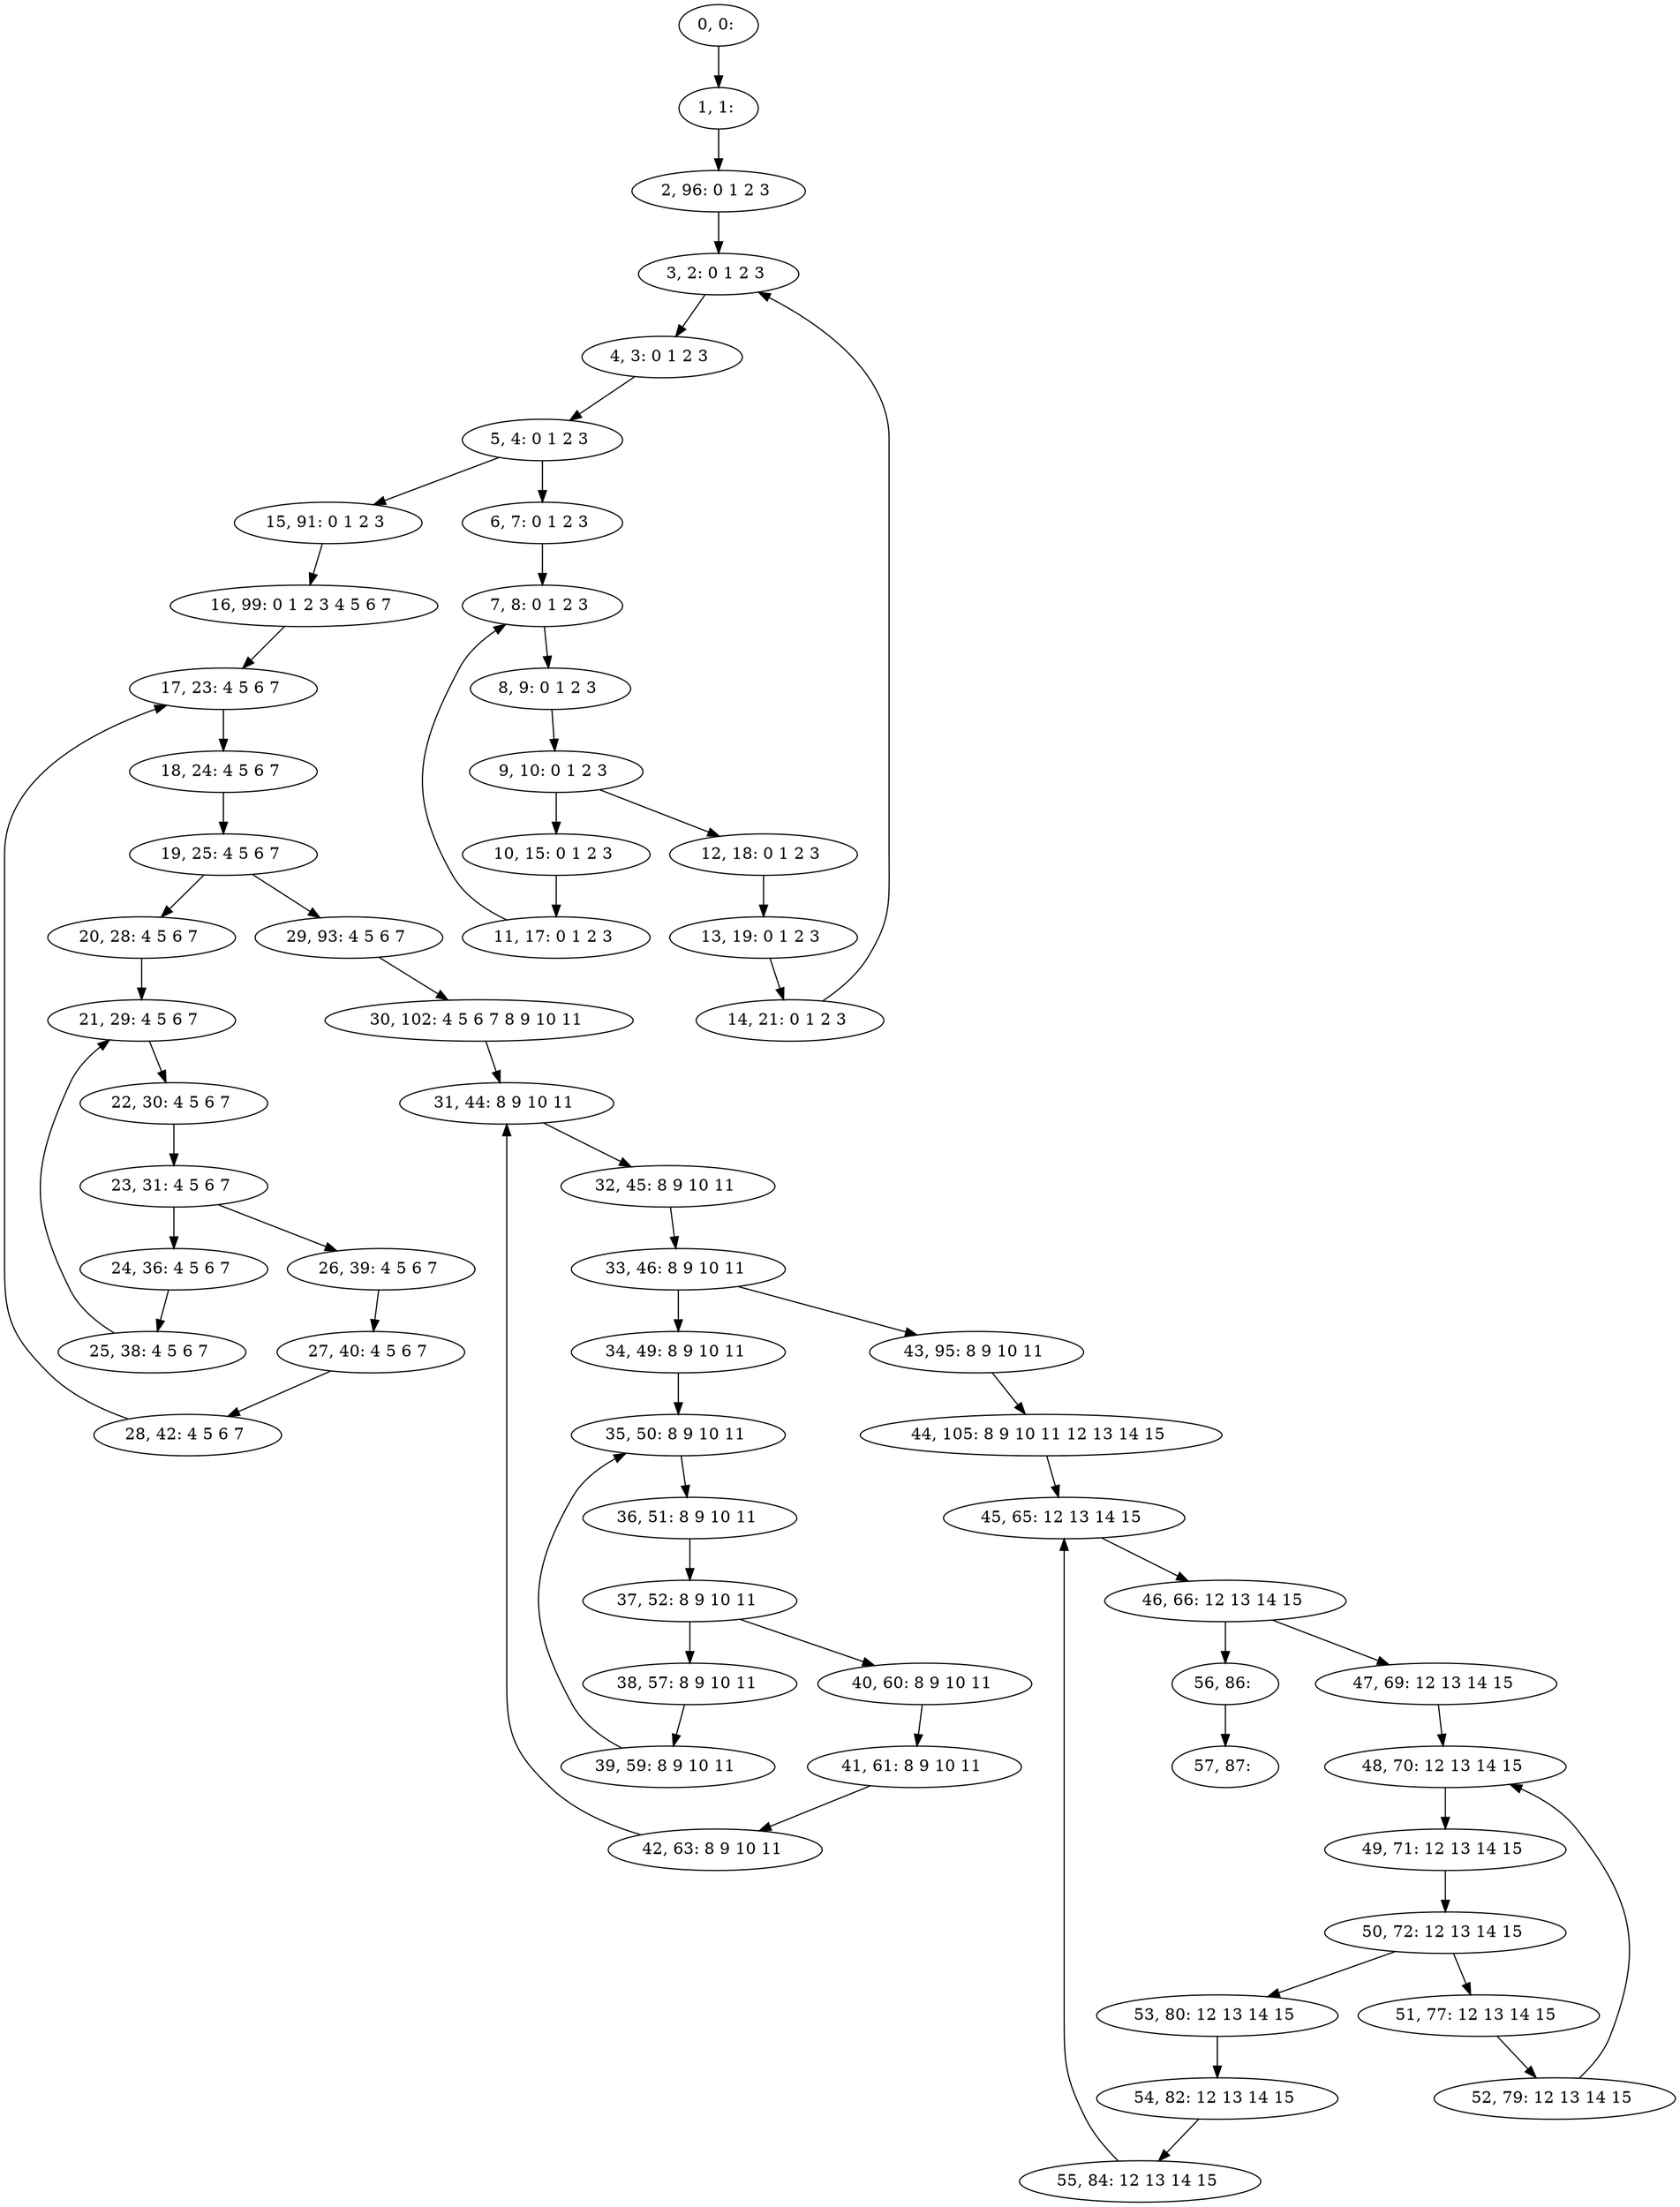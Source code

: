 digraph G {
0[label="0, 0: "];
1[label="1, 1: "];
2[label="2, 96: 0 1 2 3 "];
3[label="3, 2: 0 1 2 3 "];
4[label="4, 3: 0 1 2 3 "];
5[label="5, 4: 0 1 2 3 "];
6[label="6, 7: 0 1 2 3 "];
7[label="7, 8: 0 1 2 3 "];
8[label="8, 9: 0 1 2 3 "];
9[label="9, 10: 0 1 2 3 "];
10[label="10, 15: 0 1 2 3 "];
11[label="11, 17: 0 1 2 3 "];
12[label="12, 18: 0 1 2 3 "];
13[label="13, 19: 0 1 2 3 "];
14[label="14, 21: 0 1 2 3 "];
15[label="15, 91: 0 1 2 3 "];
16[label="16, 99: 0 1 2 3 4 5 6 7 "];
17[label="17, 23: 4 5 6 7 "];
18[label="18, 24: 4 5 6 7 "];
19[label="19, 25: 4 5 6 7 "];
20[label="20, 28: 4 5 6 7 "];
21[label="21, 29: 4 5 6 7 "];
22[label="22, 30: 4 5 6 7 "];
23[label="23, 31: 4 5 6 7 "];
24[label="24, 36: 4 5 6 7 "];
25[label="25, 38: 4 5 6 7 "];
26[label="26, 39: 4 5 6 7 "];
27[label="27, 40: 4 5 6 7 "];
28[label="28, 42: 4 5 6 7 "];
29[label="29, 93: 4 5 6 7 "];
30[label="30, 102: 4 5 6 7 8 9 10 11 "];
31[label="31, 44: 8 9 10 11 "];
32[label="32, 45: 8 9 10 11 "];
33[label="33, 46: 8 9 10 11 "];
34[label="34, 49: 8 9 10 11 "];
35[label="35, 50: 8 9 10 11 "];
36[label="36, 51: 8 9 10 11 "];
37[label="37, 52: 8 9 10 11 "];
38[label="38, 57: 8 9 10 11 "];
39[label="39, 59: 8 9 10 11 "];
40[label="40, 60: 8 9 10 11 "];
41[label="41, 61: 8 9 10 11 "];
42[label="42, 63: 8 9 10 11 "];
43[label="43, 95: 8 9 10 11 "];
44[label="44, 105: 8 9 10 11 12 13 14 15 "];
45[label="45, 65: 12 13 14 15 "];
46[label="46, 66: 12 13 14 15 "];
47[label="47, 69: 12 13 14 15 "];
48[label="48, 70: 12 13 14 15 "];
49[label="49, 71: 12 13 14 15 "];
50[label="50, 72: 12 13 14 15 "];
51[label="51, 77: 12 13 14 15 "];
52[label="52, 79: 12 13 14 15 "];
53[label="53, 80: 12 13 14 15 "];
54[label="54, 82: 12 13 14 15 "];
55[label="55, 84: 12 13 14 15 "];
56[label="56, 86: "];
57[label="57, 87: "];
0->1 ;
1->2 ;
2->3 ;
3->4 ;
4->5 ;
5->6 ;
5->15 ;
6->7 ;
7->8 ;
8->9 ;
9->10 ;
9->12 ;
10->11 ;
11->7 ;
12->13 ;
13->14 ;
14->3 ;
15->16 ;
16->17 ;
17->18 ;
18->19 ;
19->20 ;
19->29 ;
20->21 ;
21->22 ;
22->23 ;
23->24 ;
23->26 ;
24->25 ;
25->21 ;
26->27 ;
27->28 ;
28->17 ;
29->30 ;
30->31 ;
31->32 ;
32->33 ;
33->34 ;
33->43 ;
34->35 ;
35->36 ;
36->37 ;
37->38 ;
37->40 ;
38->39 ;
39->35 ;
40->41 ;
41->42 ;
42->31 ;
43->44 ;
44->45 ;
45->46 ;
46->47 ;
46->56 ;
47->48 ;
48->49 ;
49->50 ;
50->51 ;
50->53 ;
51->52 ;
52->48 ;
53->54 ;
54->55 ;
55->45 ;
56->57 ;
}
